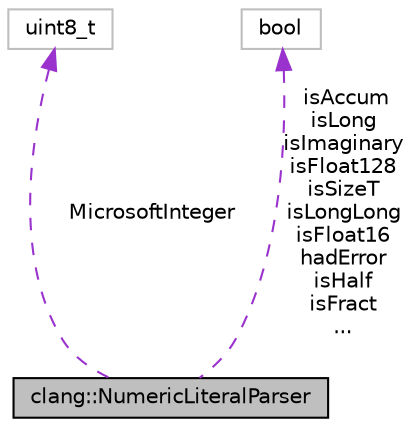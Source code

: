digraph "clang::NumericLiteralParser"
{
 // LATEX_PDF_SIZE
  bgcolor="transparent";
  edge [fontname="Helvetica",fontsize="10",labelfontname="Helvetica",labelfontsize="10"];
  node [fontname="Helvetica",fontsize="10",shape=record];
  Node1 [label="clang::NumericLiteralParser",height=0.2,width=0.4,color="black", fillcolor="grey75", style="filled", fontcolor="black",tooltip="NumericLiteralParser - This performs strict semantic analysis of the content of a ppnumber,..."];
  Node2 -> Node1 [dir="back",color="darkorchid3",fontsize="10",style="dashed",label=" MicrosoftInteger" ,fontname="Helvetica"];
  Node2 [label="uint8_t",height=0.2,width=0.4,color="grey75",tooltip=" "];
  Node3 -> Node1 [dir="back",color="darkorchid3",fontsize="10",style="dashed",label=" isAccum\nisLong\nisImaginary\nisFloat128\nisSizeT\nisLongLong\nisFloat16\nhadError\nisHalf\nisFract\n..." ,fontname="Helvetica"];
  Node3 [label="bool",height=0.2,width=0.4,color="grey75",tooltip=" "];
}
